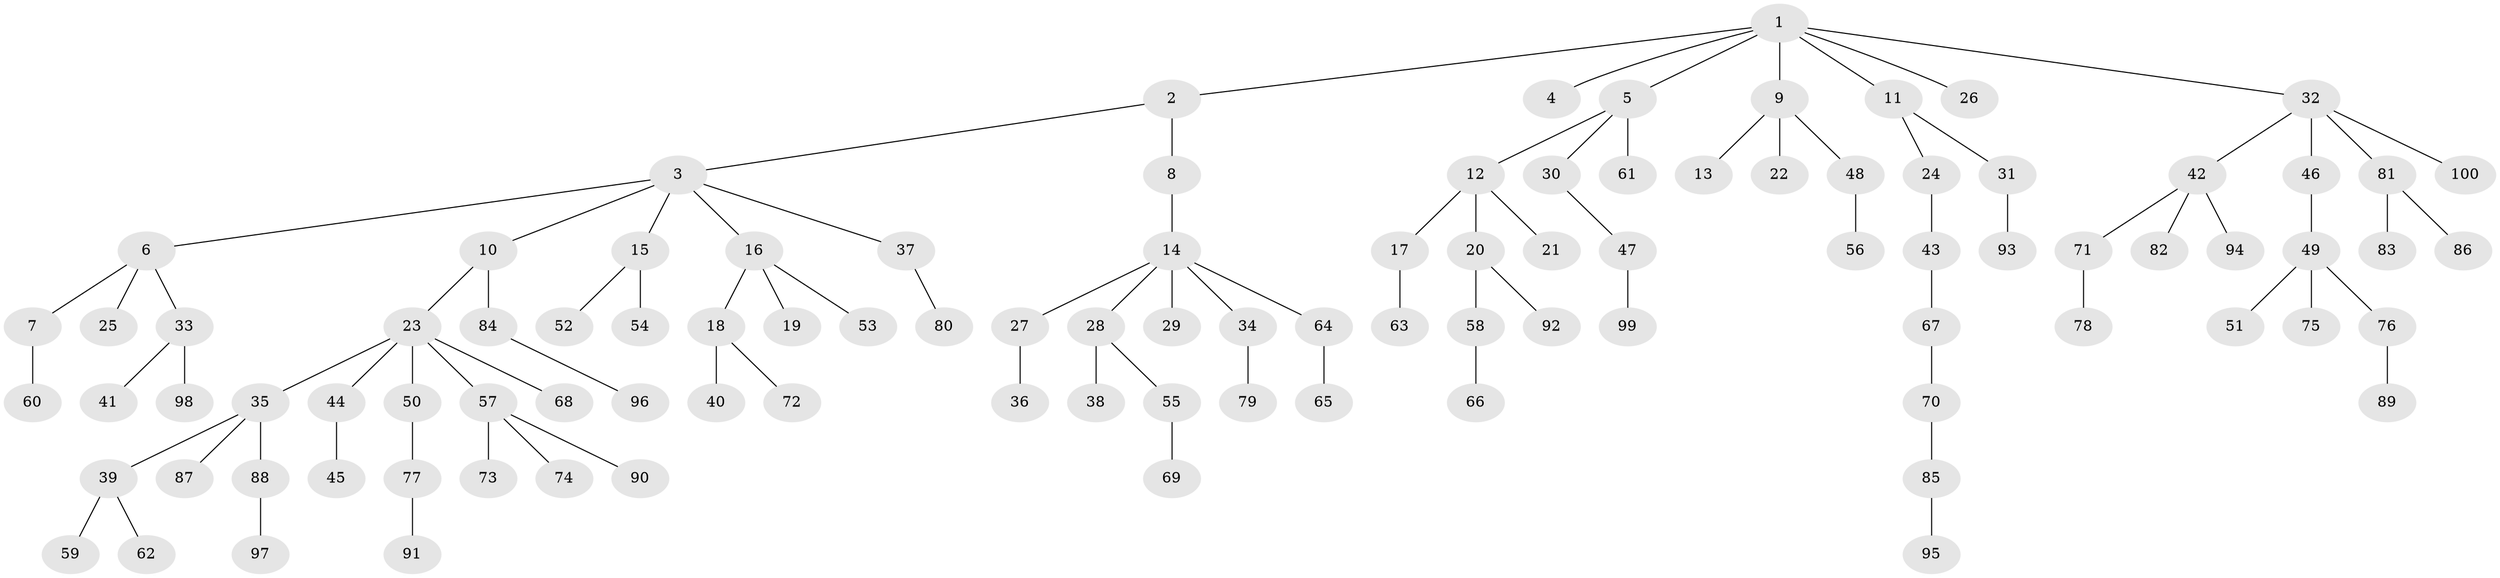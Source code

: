 // coarse degree distribution, {9: 0.015151515151515152, 3: 0.15151515151515152, 6: 0.030303030303030304, 1: 0.5757575757575758, 2: 0.16666666666666666, 5: 0.045454545454545456, 4: 0.015151515151515152}
// Generated by graph-tools (version 1.1) at 2025/52/02/27/25 19:52:13]
// undirected, 100 vertices, 99 edges
graph export_dot {
graph [start="1"]
  node [color=gray90,style=filled];
  1;
  2;
  3;
  4;
  5;
  6;
  7;
  8;
  9;
  10;
  11;
  12;
  13;
  14;
  15;
  16;
  17;
  18;
  19;
  20;
  21;
  22;
  23;
  24;
  25;
  26;
  27;
  28;
  29;
  30;
  31;
  32;
  33;
  34;
  35;
  36;
  37;
  38;
  39;
  40;
  41;
  42;
  43;
  44;
  45;
  46;
  47;
  48;
  49;
  50;
  51;
  52;
  53;
  54;
  55;
  56;
  57;
  58;
  59;
  60;
  61;
  62;
  63;
  64;
  65;
  66;
  67;
  68;
  69;
  70;
  71;
  72;
  73;
  74;
  75;
  76;
  77;
  78;
  79;
  80;
  81;
  82;
  83;
  84;
  85;
  86;
  87;
  88;
  89;
  90;
  91;
  92;
  93;
  94;
  95;
  96;
  97;
  98;
  99;
  100;
  1 -- 2;
  1 -- 4;
  1 -- 5;
  1 -- 9;
  1 -- 11;
  1 -- 26;
  1 -- 32;
  2 -- 3;
  2 -- 8;
  3 -- 6;
  3 -- 10;
  3 -- 15;
  3 -- 16;
  3 -- 37;
  5 -- 12;
  5 -- 30;
  5 -- 61;
  6 -- 7;
  6 -- 25;
  6 -- 33;
  7 -- 60;
  8 -- 14;
  9 -- 13;
  9 -- 22;
  9 -- 48;
  10 -- 23;
  10 -- 84;
  11 -- 24;
  11 -- 31;
  12 -- 17;
  12 -- 20;
  12 -- 21;
  14 -- 27;
  14 -- 28;
  14 -- 29;
  14 -- 34;
  14 -- 64;
  15 -- 52;
  15 -- 54;
  16 -- 18;
  16 -- 19;
  16 -- 53;
  17 -- 63;
  18 -- 40;
  18 -- 72;
  20 -- 58;
  20 -- 92;
  23 -- 35;
  23 -- 44;
  23 -- 50;
  23 -- 57;
  23 -- 68;
  24 -- 43;
  27 -- 36;
  28 -- 38;
  28 -- 55;
  30 -- 47;
  31 -- 93;
  32 -- 42;
  32 -- 46;
  32 -- 81;
  32 -- 100;
  33 -- 41;
  33 -- 98;
  34 -- 79;
  35 -- 39;
  35 -- 87;
  35 -- 88;
  37 -- 80;
  39 -- 59;
  39 -- 62;
  42 -- 71;
  42 -- 82;
  42 -- 94;
  43 -- 67;
  44 -- 45;
  46 -- 49;
  47 -- 99;
  48 -- 56;
  49 -- 51;
  49 -- 75;
  49 -- 76;
  50 -- 77;
  55 -- 69;
  57 -- 73;
  57 -- 74;
  57 -- 90;
  58 -- 66;
  64 -- 65;
  67 -- 70;
  70 -- 85;
  71 -- 78;
  76 -- 89;
  77 -- 91;
  81 -- 83;
  81 -- 86;
  84 -- 96;
  85 -- 95;
  88 -- 97;
}
